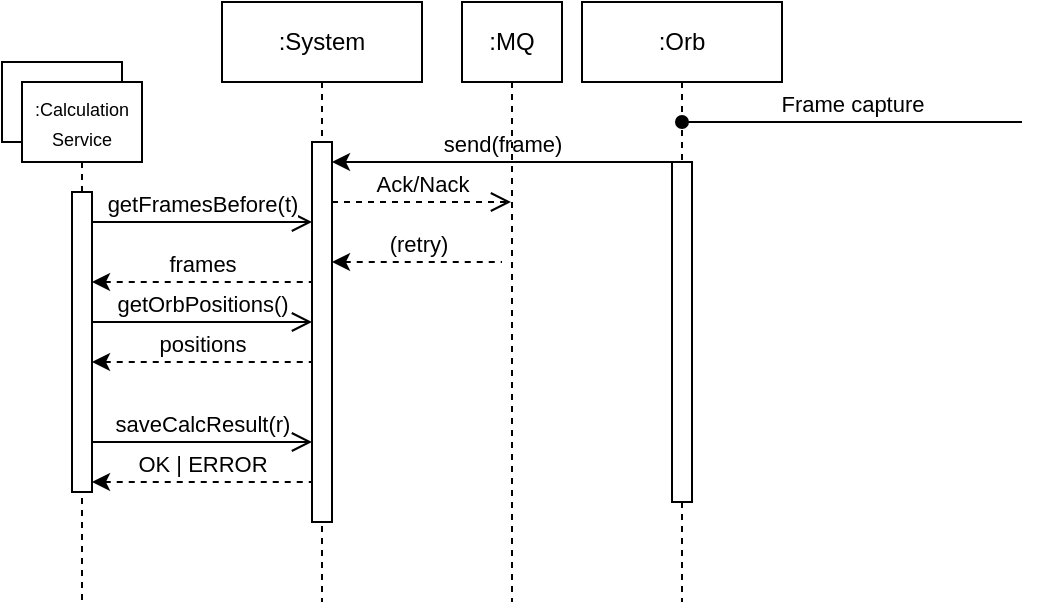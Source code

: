 <mxfile version="21.1.9" type="github">
  <diagram name="Page-1" id="2YBvvXClWsGukQMizWep">
    <mxGraphModel dx="2524" dy="759" grid="1" gridSize="10" guides="1" tooltips="1" connect="1" arrows="1" fold="1" page="1" pageScale="1" pageWidth="850" pageHeight="1100" math="0" shadow="0">
      <root>
        <mxCell id="0" />
        <mxCell id="1" parent="0" />
        <mxCell id="rSKSXi-QU2KXNEiJ4-z2-8" value="" style="rounded=0;whiteSpace=wrap;html=1;" parent="1" vertex="1">
          <mxGeometry x="-70" y="70" width="60" height="40" as="geometry" />
        </mxCell>
        <mxCell id="aM9ryv3xv72pqoxQDRHE-1" value=":System" style="shape=umlLifeline;perimeter=lifelinePerimeter;whiteSpace=wrap;html=1;container=0;dropTarget=0;collapsible=0;recursiveResize=0;outlineConnect=0;portConstraint=eastwest;newEdgeStyle={&quot;edgeStyle&quot;:&quot;elbowEdgeStyle&quot;,&quot;elbow&quot;:&quot;vertical&quot;,&quot;curved&quot;:0,&quot;rounded&quot;:0};" parent="1" vertex="1">
          <mxGeometry x="40" y="40" width="100" height="300" as="geometry" />
        </mxCell>
        <mxCell id="aM9ryv3xv72pqoxQDRHE-2" value="" style="html=1;points=[];perimeter=orthogonalPerimeter;outlineConnect=0;targetShapes=umlLifeline;portConstraint=eastwest;newEdgeStyle={&quot;edgeStyle&quot;:&quot;elbowEdgeStyle&quot;,&quot;elbow&quot;:&quot;vertical&quot;,&quot;curved&quot;:0,&quot;rounded&quot;:0};" parent="aM9ryv3xv72pqoxQDRHE-1" vertex="1">
          <mxGeometry x="45" y="70" width="10" height="190" as="geometry" />
        </mxCell>
        <mxCell id="aM9ryv3xv72pqoxQDRHE-5" value=":Orb" style="shape=umlLifeline;perimeter=lifelinePerimeter;whiteSpace=wrap;html=1;container=0;dropTarget=0;collapsible=0;recursiveResize=0;outlineConnect=0;portConstraint=eastwest;newEdgeStyle={&quot;edgeStyle&quot;:&quot;elbowEdgeStyle&quot;,&quot;elbow&quot;:&quot;vertical&quot;,&quot;curved&quot;:0,&quot;rounded&quot;:0};" parent="1" vertex="1">
          <mxGeometry x="220" y="40" width="100" height="300" as="geometry" />
        </mxCell>
        <mxCell id="aM9ryv3xv72pqoxQDRHE-6" value="" style="html=1;points=[];perimeter=orthogonalPerimeter;outlineConnect=0;targetShapes=umlLifeline;portConstraint=eastwest;newEdgeStyle={&quot;edgeStyle&quot;:&quot;elbowEdgeStyle&quot;,&quot;elbow&quot;:&quot;vertical&quot;,&quot;curved&quot;:0,&quot;rounded&quot;:0};" parent="aM9ryv3xv72pqoxQDRHE-5" vertex="1">
          <mxGeometry x="45" y="80" width="10" height="170" as="geometry" />
        </mxCell>
        <mxCell id="aM9ryv3xv72pqoxQDRHE-7" value="send(frame)" style="html=1;verticalAlign=bottom;endArrow=none;edgeStyle=elbowEdgeStyle;elbow=vertical;curved=0;rounded=0;endFill=0;startArrow=classic;startFill=1;" parent="1" source="aM9ryv3xv72pqoxQDRHE-2" target="aM9ryv3xv72pqoxQDRHE-6" edge="1">
          <mxGeometry relative="1" as="geometry">
            <mxPoint x="195" y="130" as="sourcePoint" />
            <Array as="points">
              <mxPoint x="180" y="120" />
            </Array>
          </mxGeometry>
        </mxCell>
        <mxCell id="rSKSXi-QU2KXNEiJ4-z2-1" value=":MQ" style="shape=umlLifeline;perimeter=lifelinePerimeter;whiteSpace=wrap;html=1;container=0;dropTarget=0;collapsible=0;recursiveResize=0;outlineConnect=0;portConstraint=eastwest;newEdgeStyle={&quot;edgeStyle&quot;:&quot;elbowEdgeStyle&quot;,&quot;elbow&quot;:&quot;vertical&quot;,&quot;curved&quot;:0,&quot;rounded&quot;:0};" parent="1" vertex="1">
          <mxGeometry x="160" y="40" width="50" height="300" as="geometry" />
        </mxCell>
        <mxCell id="rSKSXi-QU2KXNEiJ4-z2-4" value="Ack/Nack" style="html=1;verticalAlign=bottom;endArrow=open;dashed=1;endSize=8;edgeStyle=elbowEdgeStyle;elbow=vertical;curved=0;rounded=0;" parent="1" source="aM9ryv3xv72pqoxQDRHE-2" target="rSKSXi-QU2KXNEiJ4-z2-1" edge="1">
          <mxGeometry relative="1" as="geometry">
            <mxPoint x="180" y="140" as="targetPoint" />
            <Array as="points">
              <mxPoint x="140" y="140" />
            </Array>
            <mxPoint x="100" y="140" as="sourcePoint" />
          </mxGeometry>
        </mxCell>
        <mxCell id="rSKSXi-QU2KXNEiJ4-z2-5" value="Frame capture" style="html=1;verticalAlign=bottom;endArrow=none;edgeStyle=elbowEdgeStyle;elbow=vertical;curved=0;rounded=0;endFill=0;startArrow=oval;startFill=1;" parent="1" edge="1">
          <mxGeometry relative="1" as="geometry">
            <mxPoint x="270" y="100" as="sourcePoint" />
            <Array as="points">
              <mxPoint x="355" y="100" />
            </Array>
            <mxPoint x="440" y="100" as="targetPoint" />
          </mxGeometry>
        </mxCell>
        <mxCell id="rSKSXi-QU2KXNEiJ4-z2-6" value="&lt;font style=&quot;font-size: 9px;&quot;&gt;:Calculation&lt;br&gt;Service&lt;/font&gt;" style="shape=umlLifeline;perimeter=lifelinePerimeter;whiteSpace=wrap;html=1;container=0;dropTarget=0;collapsible=0;recursiveResize=0;outlineConnect=0;portConstraint=eastwest;newEdgeStyle={&quot;edgeStyle&quot;:&quot;elbowEdgeStyle&quot;,&quot;elbow&quot;:&quot;vertical&quot;,&quot;curved&quot;:0,&quot;rounded&quot;:0};" parent="1" vertex="1">
          <mxGeometry x="-60" y="80" width="60" height="260" as="geometry" />
        </mxCell>
        <mxCell id="rSKSXi-QU2KXNEiJ4-z2-7" value="" style="html=1;points=[];perimeter=orthogonalPerimeter;outlineConnect=0;targetShapes=umlLifeline;portConstraint=eastwest;newEdgeStyle={&quot;edgeStyle&quot;:&quot;elbowEdgeStyle&quot;,&quot;elbow&quot;:&quot;vertical&quot;,&quot;curved&quot;:0,&quot;rounded&quot;:0};" parent="rSKSXi-QU2KXNEiJ4-z2-6" vertex="1">
          <mxGeometry x="25" y="55" width="10" height="150" as="geometry" />
        </mxCell>
        <mxCell id="rSKSXi-QU2KXNEiJ4-z2-9" value="getFramesBefore(t)" style="html=1;verticalAlign=bottom;endArrow=open;endSize=8;edgeStyle=elbowEdgeStyle;elbow=vertical;curved=0;rounded=0;" parent="1" source="rSKSXi-QU2KXNEiJ4-z2-7" target="aM9ryv3xv72pqoxQDRHE-2" edge="1">
          <mxGeometry relative="1" as="geometry">
            <mxPoint x="60" y="150" as="targetPoint" />
            <Array as="points">
              <mxPoint x="25" y="150" />
            </Array>
            <mxPoint x="-20" y="150" as="sourcePoint" />
          </mxGeometry>
        </mxCell>
        <mxCell id="rSKSXi-QU2KXNEiJ4-z2-10" value="frames" style="html=1;verticalAlign=bottom;endArrow=none;endSize=8;edgeStyle=elbowEdgeStyle;elbow=vertical;curved=0;rounded=0;startArrow=classic;startFill=1;endFill=0;dashed=1;" parent="1" source="rSKSXi-QU2KXNEiJ4-z2-7" target="aM9ryv3xv72pqoxQDRHE-2" edge="1">
          <mxGeometry relative="1" as="geometry">
            <mxPoint x="70" y="180" as="targetPoint" />
            <Array as="points">
              <mxPoint x="60" y="180" />
              <mxPoint x="25" y="180" />
            </Array>
            <mxPoint x="-20" y="180" as="sourcePoint" />
          </mxGeometry>
        </mxCell>
        <mxCell id="rSKSXi-QU2KXNEiJ4-z2-11" value="saveCalcResult(r)" style="html=1;verticalAlign=bottom;endArrow=open;endSize=8;edgeStyle=elbowEdgeStyle;elbow=vertical;curved=0;rounded=0;" parent="1" source="rSKSXi-QU2KXNEiJ4-z2-7" target="aM9ryv3xv72pqoxQDRHE-2" edge="1">
          <mxGeometry relative="1" as="geometry">
            <mxPoint x="70" y="260" as="targetPoint" />
            <Array as="points">
              <mxPoint x="25" y="260" />
            </Array>
            <mxPoint x="-20" y="260" as="sourcePoint" />
          </mxGeometry>
        </mxCell>
        <mxCell id="rSKSXi-QU2KXNEiJ4-z2-12" value="OK | ERROR" style="html=1;verticalAlign=bottom;endArrow=none;endSize=8;edgeStyle=elbowEdgeStyle;elbow=vertical;curved=0;rounded=0;startArrow=classic;startFill=1;endFill=0;dashed=1;" parent="1" source="rSKSXi-QU2KXNEiJ4-z2-7" target="aM9ryv3xv72pqoxQDRHE-2" edge="1">
          <mxGeometry relative="1" as="geometry">
            <mxPoint x="80" y="280" as="targetPoint" />
            <Array as="points">
              <mxPoint x="25" y="280" />
            </Array>
            <mxPoint x="-20" y="280" as="sourcePoint" />
          </mxGeometry>
        </mxCell>
        <mxCell id="rSKSXi-QU2KXNEiJ4-z2-14" value="(retry)" style="html=1;verticalAlign=bottom;endArrow=none;endSize=8;edgeStyle=elbowEdgeStyle;elbow=vertical;curved=0;rounded=0;startArrow=classic;startFill=1;endFill=0;dashed=1;entryX=0.4;entryY=0.433;entryDx=0;entryDy=0;entryPerimeter=0;" parent="1" source="aM9ryv3xv72pqoxQDRHE-2" target="rSKSXi-QU2KXNEiJ4-z2-1" edge="1">
          <mxGeometry relative="1" as="geometry">
            <mxPoint x="180" y="170" as="targetPoint" />
            <Array as="points">
              <mxPoint x="145" y="170" />
            </Array>
            <mxPoint x="100" y="170" as="sourcePoint" />
          </mxGeometry>
        </mxCell>
        <mxCell id="rSKSXi-QU2KXNEiJ4-z2-16" value="getOrbPositions()" style="html=1;verticalAlign=bottom;endArrow=open;endSize=8;edgeStyle=elbowEdgeStyle;elbow=vertical;curved=0;rounded=0;" parent="1" source="rSKSXi-QU2KXNEiJ4-z2-7" target="aM9ryv3xv72pqoxQDRHE-2" edge="1">
          <mxGeometry relative="1" as="geometry">
            <mxPoint x="80" y="210" as="targetPoint" />
            <Array as="points">
              <mxPoint y="200" />
              <mxPoint x="30" y="209.81" />
            </Array>
            <mxPoint x="-20" y="209.81" as="sourcePoint" />
          </mxGeometry>
        </mxCell>
        <mxCell id="rSKSXi-QU2KXNEiJ4-z2-17" value="positions" style="html=1;verticalAlign=bottom;endArrow=none;endSize=8;edgeStyle=elbowEdgeStyle;elbow=vertical;curved=0;rounded=0;startArrow=classic;startFill=1;endFill=0;dashed=1;" parent="1" source="rSKSXi-QU2KXNEiJ4-z2-7" target="aM9ryv3xv72pqoxQDRHE-2" edge="1">
          <mxGeometry relative="1" as="geometry">
            <mxPoint x="80" y="220" as="targetPoint" />
            <Array as="points">
              <mxPoint x="10" y="220" />
              <mxPoint y="230" />
              <mxPoint x="20" y="220" />
              <mxPoint x="40" y="220" />
              <mxPoint x="30" y="220" />
            </Array>
            <mxPoint x="-20" y="220" as="sourcePoint" />
          </mxGeometry>
        </mxCell>
      </root>
    </mxGraphModel>
  </diagram>
</mxfile>
